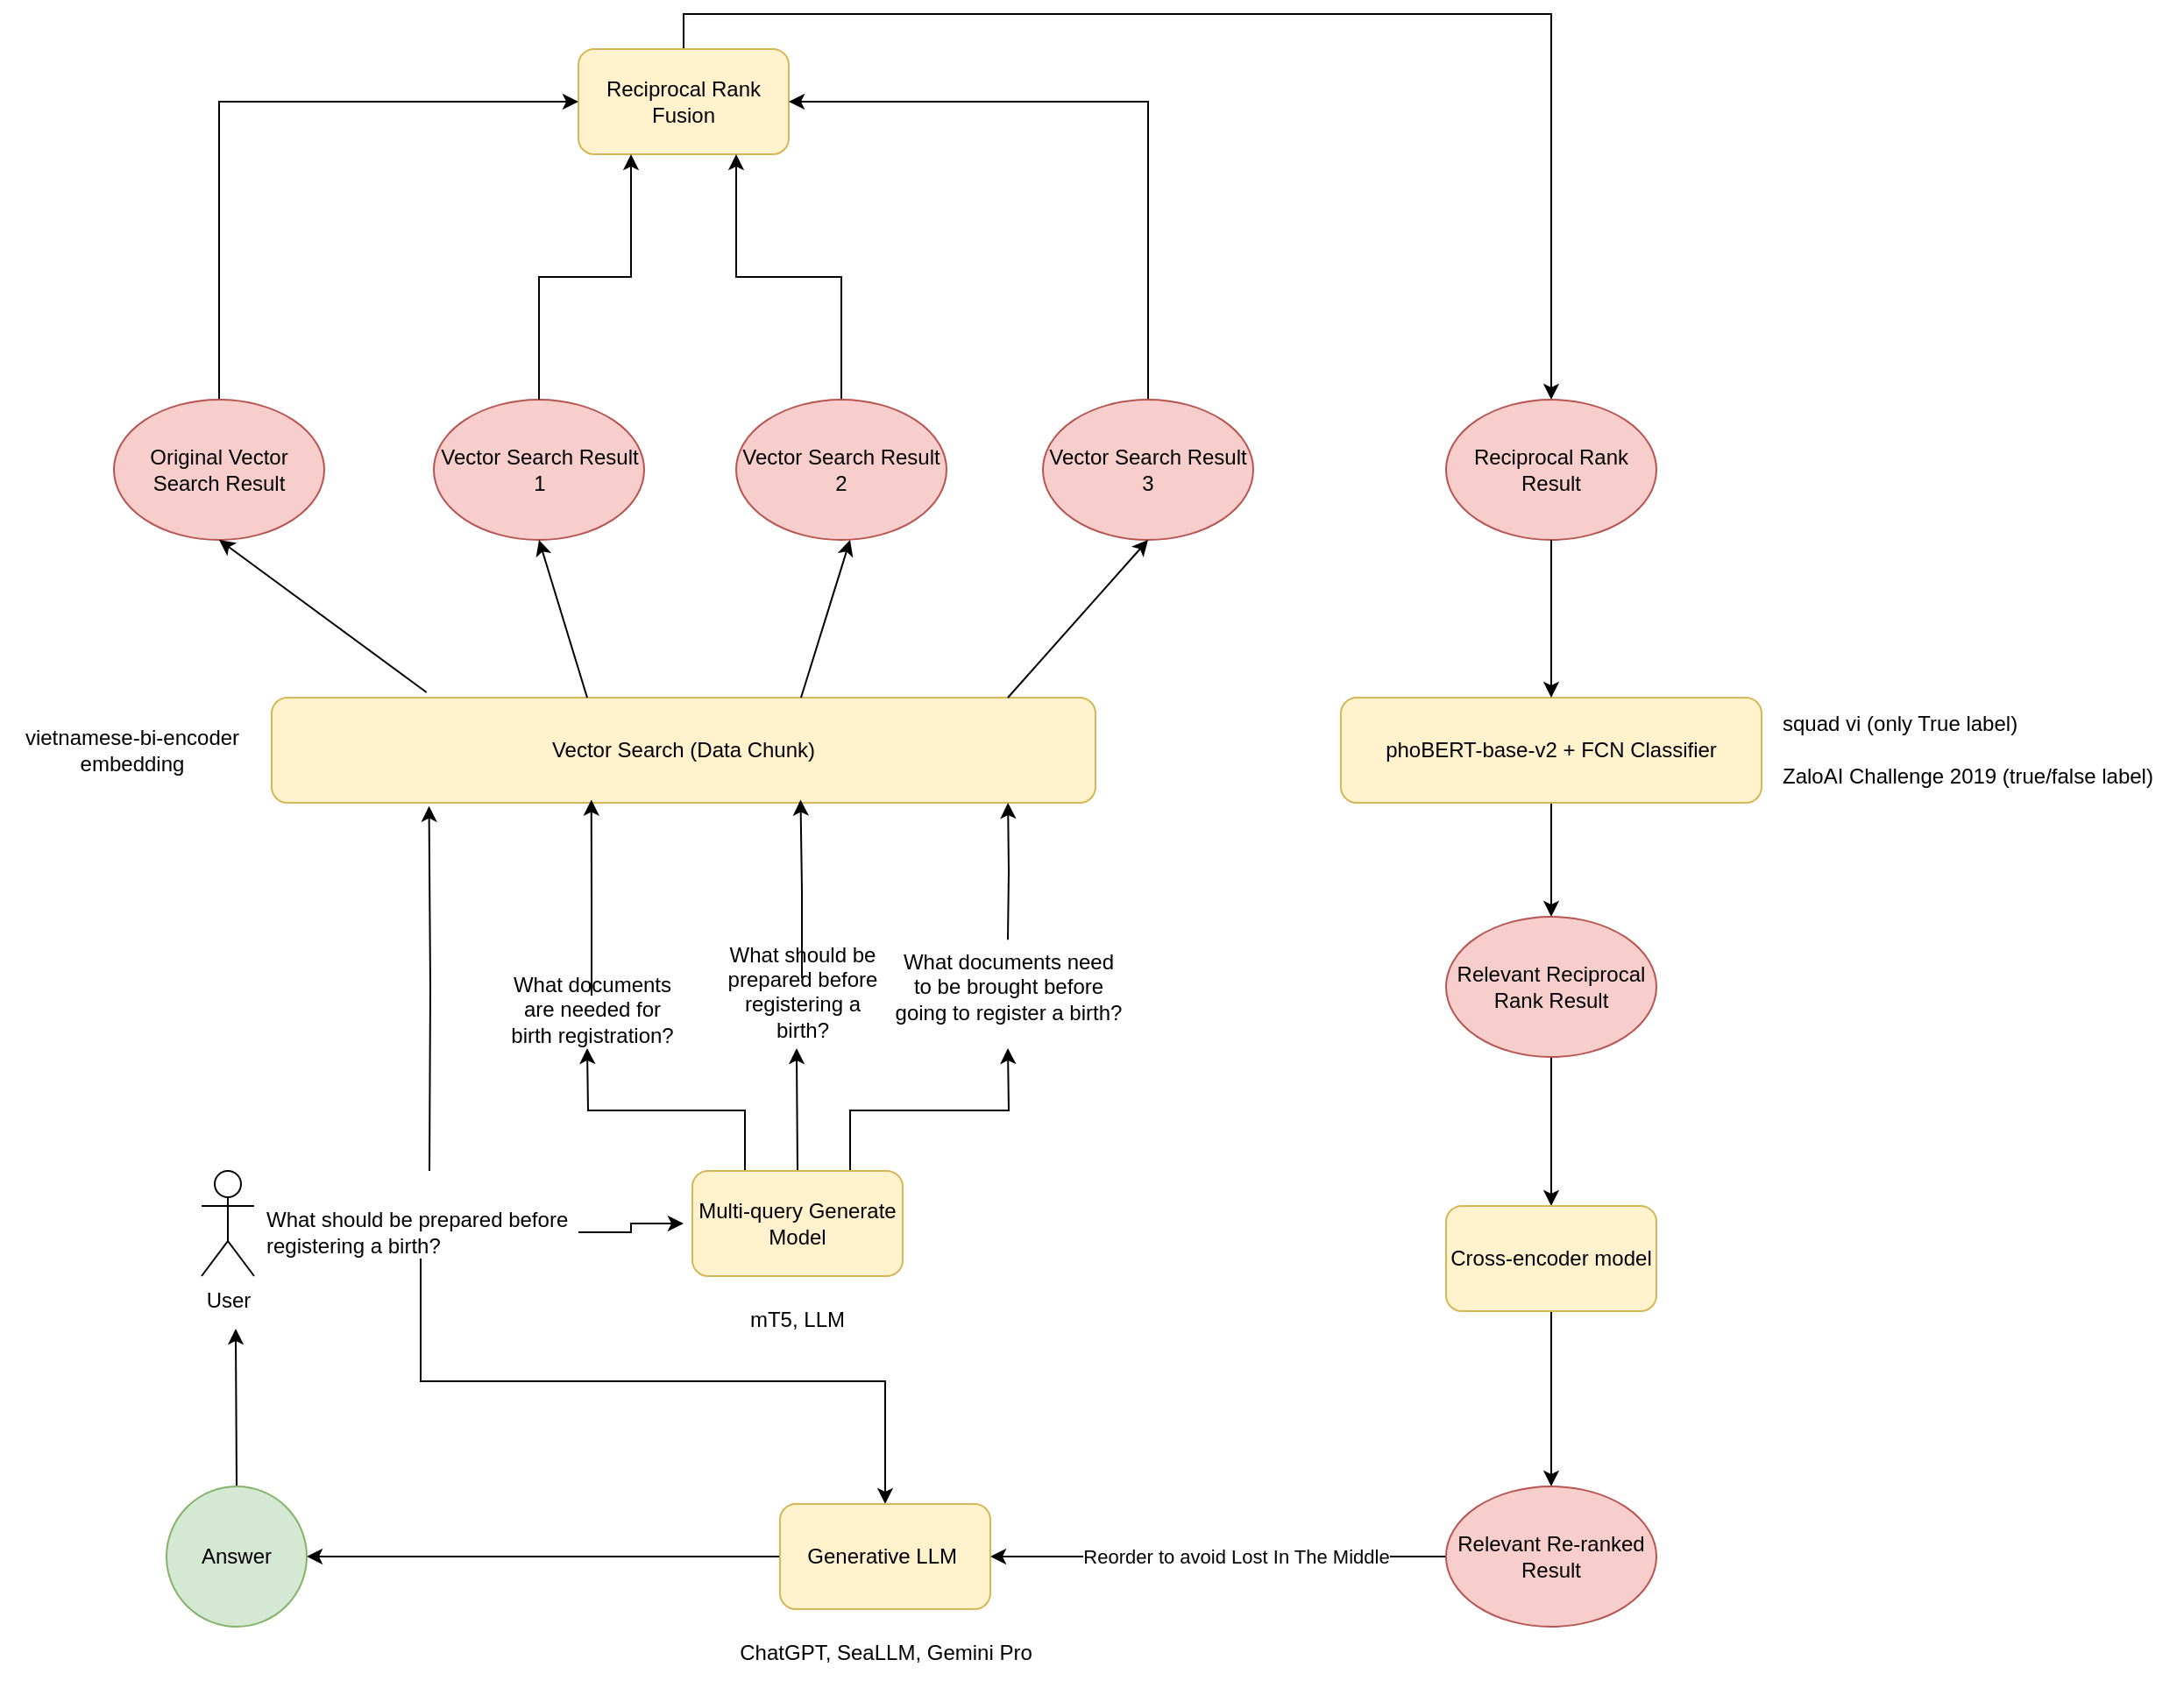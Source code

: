 <mxfile version="22.1.17" type="device">
  <diagram name="Page-1" id="QrG4sLnQrkts0TlJxXnn">
    <mxGraphModel dx="1652" dy="996" grid="1" gridSize="10" guides="1" tooltips="1" connect="1" arrows="1" fold="1" page="0" pageScale="1" pageWidth="1100" pageHeight="850" math="0" shadow="0">
      <root>
        <mxCell id="0" />
        <mxCell id="1" parent="0" />
        <mxCell id="ambx4dIdu_V6Q4sdXxfq-1" value="User" style="shape=umlActor;verticalLabelPosition=bottom;verticalAlign=top;html=1;outlineConnect=0;" parent="1" vertex="1">
          <mxGeometry x="50" y="280" width="30" height="60" as="geometry" />
        </mxCell>
        <mxCell id="ambx4dIdu_V6Q4sdXxfq-18" style="edgeStyle=orthogonalEdgeStyle;rounded=0;orthogonalLoop=1;jettySize=auto;html=1;entryX=0.191;entryY=1.031;entryDx=0;entryDy=0;entryPerimeter=0;" parent="1" target="ambx4dIdu_V6Q4sdXxfq-12" edge="1">
          <mxGeometry relative="1" as="geometry">
            <mxPoint x="180" y="130.0" as="targetPoint" />
            <mxPoint x="180" y="280" as="sourcePoint" />
          </mxGeometry>
        </mxCell>
        <mxCell id="ambx4dIdu_V6Q4sdXxfq-52" style="edgeStyle=orthogonalEdgeStyle;rounded=0;orthogonalLoop=1;jettySize=auto;html=1;exitX=0.5;exitY=1;exitDx=0;exitDy=0;" parent="1" source="ambx4dIdu_V6Q4sdXxfq-2" target="ambx4dIdu_V6Q4sdXxfq-49" edge="1">
          <mxGeometry relative="1" as="geometry" />
        </mxCell>
        <mxCell id="pyiVlX1dmf4kJN0tEEAO-2" style="edgeStyle=orthogonalEdgeStyle;rounded=0;orthogonalLoop=1;jettySize=auto;html=1;exitX=1;exitY=0.5;exitDx=0;exitDy=0;entryX=0;entryY=0.5;entryDx=0;entryDy=0;" edge="1" parent="1" source="ambx4dIdu_V6Q4sdXxfq-2" target="ambx4dIdu_V6Q4sdXxfq-4">
          <mxGeometry relative="1" as="geometry" />
        </mxCell>
        <mxCell id="ambx4dIdu_V6Q4sdXxfq-2" value="What should be prepared before registering a birth?" style="text;html=1;strokeColor=none;fillColor=none;align=left;verticalAlign=middle;whiteSpace=wrap;rounded=0;" parent="1" vertex="1">
          <mxGeometry x="85" y="300" width="180" height="30" as="geometry" />
        </mxCell>
        <mxCell id="ambx4dIdu_V6Q4sdXxfq-5" value="" style="group" parent="1" vertex="1" connectable="0">
          <mxGeometry x="325" y="280" width="130" height="60" as="geometry" />
        </mxCell>
        <mxCell id="ambx4dIdu_V6Q4sdXxfq-33" style="edgeStyle=orthogonalEdgeStyle;rounded=0;orthogonalLoop=1;jettySize=auto;html=1;exitX=0.25;exitY=0;exitDx=0;exitDy=0;" parent="ambx4dIdu_V6Q4sdXxfq-5" source="ambx4dIdu_V6Q4sdXxfq-3" edge="1">
          <mxGeometry relative="1" as="geometry">
            <mxPoint x="-55" y="-70" as="targetPoint" />
          </mxGeometry>
        </mxCell>
        <mxCell id="ambx4dIdu_V6Q4sdXxfq-34" style="edgeStyle=orthogonalEdgeStyle;rounded=0;orthogonalLoop=1;jettySize=auto;html=1;exitX=0.5;exitY=0;exitDx=0;exitDy=0;" parent="ambx4dIdu_V6Q4sdXxfq-5" source="ambx4dIdu_V6Q4sdXxfq-3" edge="1">
          <mxGeometry relative="1" as="geometry">
            <mxPoint x="64.471" y="-70" as="targetPoint" />
          </mxGeometry>
        </mxCell>
        <mxCell id="ambx4dIdu_V6Q4sdXxfq-35" style="edgeStyle=orthogonalEdgeStyle;rounded=0;orthogonalLoop=1;jettySize=auto;html=1;exitX=0.75;exitY=0;exitDx=0;exitDy=0;" parent="ambx4dIdu_V6Q4sdXxfq-5" source="ambx4dIdu_V6Q4sdXxfq-3" edge="1">
          <mxGeometry relative="1" as="geometry">
            <mxPoint x="185" y="-70" as="targetPoint" />
          </mxGeometry>
        </mxCell>
        <mxCell id="ambx4dIdu_V6Q4sdXxfq-3" value="" style="rounded=1;whiteSpace=wrap;html=1;fillColor=#fff2cc;strokeColor=#d6b656;" parent="ambx4dIdu_V6Q4sdXxfq-5" vertex="1">
          <mxGeometry x="5" width="120" height="60" as="geometry" />
        </mxCell>
        <mxCell id="ambx4dIdu_V6Q4sdXxfq-4" value="Multi-query Generate Model" style="text;html=1;strokeColor=none;fillColor=none;align=center;verticalAlign=middle;whiteSpace=wrap;rounded=0;" parent="ambx4dIdu_V6Q4sdXxfq-5" vertex="1">
          <mxGeometry y="15" width="130" height="30" as="geometry" />
        </mxCell>
        <mxCell id="ambx4dIdu_V6Q4sdXxfq-6" value="mT5, LLM" style="text;html=1;strokeColor=none;fillColor=none;align=center;verticalAlign=middle;whiteSpace=wrap;rounded=0;" parent="1" vertex="1">
          <mxGeometry x="360" y="350" width="60" height="30" as="geometry" />
        </mxCell>
        <mxCell id="ambx4dIdu_V6Q4sdXxfq-7" value="&lt;div&gt;What documents are needed for birth registration?&lt;/div&gt;&lt;div&gt;&lt;br&gt;&lt;/div&gt;" style="text;html=1;strokeColor=none;fillColor=none;align=center;verticalAlign=middle;whiteSpace=wrap;rounded=0;" parent="1" vertex="1">
          <mxGeometry x="222.5" y="180" width="100" height="30" as="geometry" />
        </mxCell>
        <mxCell id="ambx4dIdu_V6Q4sdXxfq-8" value="&lt;div&gt;What should be prepared before registering a birth?&lt;/div&gt;&lt;div&gt;&lt;br&gt;&lt;/div&gt;" style="text;html=1;strokeColor=none;fillColor=none;align=center;verticalAlign=middle;whiteSpace=wrap;rounded=0;" parent="1" vertex="1">
          <mxGeometry x="342.5" y="170" width="100" height="30" as="geometry" />
        </mxCell>
        <mxCell id="ambx4dIdu_V6Q4sdXxfq-10" value="What documents need to be brought before going to register a birth?" style="text;html=1;strokeColor=none;fillColor=none;align=center;verticalAlign=middle;whiteSpace=wrap;rounded=0;" parent="1" vertex="1">
          <mxGeometry x="442.5" y="160" width="135" height="30" as="geometry" />
        </mxCell>
        <mxCell id="ambx4dIdu_V6Q4sdXxfq-12" value="Vector Search (Data Chunk)" style="rounded=1;whiteSpace=wrap;html=1;fillColor=#fff2cc;strokeColor=#d6b656;" parent="1" vertex="1">
          <mxGeometry x="90" y="10" width="470" height="60" as="geometry" />
        </mxCell>
        <mxCell id="ambx4dIdu_V6Q4sdXxfq-14" style="edgeStyle=orthogonalEdgeStyle;rounded=0;orthogonalLoop=1;jettySize=auto;html=1;exitX=0.5;exitY=0;exitDx=0;exitDy=0;entryX=0.388;entryY=0.971;entryDx=0;entryDy=0;entryPerimeter=0;" parent="1" source="ambx4dIdu_V6Q4sdXxfq-7" target="ambx4dIdu_V6Q4sdXxfq-12" edge="1">
          <mxGeometry relative="1" as="geometry" />
        </mxCell>
        <mxCell id="ambx4dIdu_V6Q4sdXxfq-15" style="edgeStyle=orthogonalEdgeStyle;rounded=0;orthogonalLoop=1;jettySize=auto;html=1;exitX=0.5;exitY=0;exitDx=0;exitDy=0;entryX=0.642;entryY=0.971;entryDx=0;entryDy=0;entryPerimeter=0;" parent="1" source="ambx4dIdu_V6Q4sdXxfq-8" target="ambx4dIdu_V6Q4sdXxfq-12" edge="1">
          <mxGeometry relative="1" as="geometry" />
        </mxCell>
        <mxCell id="ambx4dIdu_V6Q4sdXxfq-17" style="edgeStyle=orthogonalEdgeStyle;rounded=0;orthogonalLoop=1;jettySize=auto;html=1;entryX=0.881;entryY=1.032;entryDx=0;entryDy=0;entryPerimeter=0;" parent="1" edge="1">
          <mxGeometry relative="1" as="geometry">
            <mxPoint x="510" y="148.08" as="sourcePoint" />
            <mxPoint x="510.07" y="70.0" as="targetPoint" />
          </mxGeometry>
        </mxCell>
        <mxCell id="ambx4dIdu_V6Q4sdXxfq-37" style="edgeStyle=orthogonalEdgeStyle;rounded=0;orthogonalLoop=1;jettySize=auto;html=1;exitX=0.5;exitY=0;exitDx=0;exitDy=0;" parent="1" source="ambx4dIdu_V6Q4sdXxfq-19" target="ambx4dIdu_V6Q4sdXxfq-36" edge="1">
          <mxGeometry relative="1" as="geometry" />
        </mxCell>
        <mxCell id="ambx4dIdu_V6Q4sdXxfq-19" value="Reciprocal Rank Fusion" style="rounded=1;whiteSpace=wrap;html=1;fillColor=#fff2cc;strokeColor=#d6b656;" parent="1" vertex="1">
          <mxGeometry x="265" y="-360" width="120" height="60" as="geometry" />
        </mxCell>
        <mxCell id="ambx4dIdu_V6Q4sdXxfq-24" style="edgeStyle=orthogonalEdgeStyle;rounded=0;orthogonalLoop=1;jettySize=auto;html=1;exitX=0.5;exitY=0;exitDx=0;exitDy=0;entryX=0;entryY=0.5;entryDx=0;entryDy=0;" parent="1" source="ambx4dIdu_V6Q4sdXxfq-20" target="ambx4dIdu_V6Q4sdXxfq-19" edge="1">
          <mxGeometry relative="1" as="geometry" />
        </mxCell>
        <mxCell id="ambx4dIdu_V6Q4sdXxfq-20" value="Original Vector Search Result" style="ellipse;whiteSpace=wrap;html=1;fillColor=#f8cecc;strokeColor=#b85450;" parent="1" vertex="1">
          <mxGeometry y="-160" width="120" height="80" as="geometry" />
        </mxCell>
        <mxCell id="ambx4dIdu_V6Q4sdXxfq-21" value="Vector Search Result 1" style="ellipse;whiteSpace=wrap;html=1;fillColor=#f8cecc;strokeColor=#b85450;" parent="1" vertex="1">
          <mxGeometry x="182.5" y="-160" width="120" height="80" as="geometry" />
        </mxCell>
        <mxCell id="ambx4dIdu_V6Q4sdXxfq-26" style="edgeStyle=orthogonalEdgeStyle;rounded=0;orthogonalLoop=1;jettySize=auto;html=1;exitX=0.5;exitY=0;exitDx=0;exitDy=0;entryX=0.75;entryY=1;entryDx=0;entryDy=0;" parent="1" source="ambx4dIdu_V6Q4sdXxfq-22" target="ambx4dIdu_V6Q4sdXxfq-19" edge="1">
          <mxGeometry relative="1" as="geometry" />
        </mxCell>
        <mxCell id="ambx4dIdu_V6Q4sdXxfq-22" value="Vector Search Result 2" style="ellipse;whiteSpace=wrap;html=1;fillColor=#f8cecc;strokeColor=#b85450;" parent="1" vertex="1">
          <mxGeometry x="355" y="-160" width="120" height="80" as="geometry" />
        </mxCell>
        <mxCell id="ambx4dIdu_V6Q4sdXxfq-27" style="edgeStyle=orthogonalEdgeStyle;rounded=0;orthogonalLoop=1;jettySize=auto;html=1;exitX=0.5;exitY=0;exitDx=0;exitDy=0;entryX=1;entryY=0.5;entryDx=0;entryDy=0;" parent="1" source="ambx4dIdu_V6Q4sdXxfq-23" target="ambx4dIdu_V6Q4sdXxfq-19" edge="1">
          <mxGeometry relative="1" as="geometry" />
        </mxCell>
        <mxCell id="ambx4dIdu_V6Q4sdXxfq-23" value="Vector Search Result 3" style="ellipse;whiteSpace=wrap;html=1;fillColor=#f8cecc;strokeColor=#b85450;" parent="1" vertex="1">
          <mxGeometry x="530" y="-160" width="120" height="80" as="geometry" />
        </mxCell>
        <mxCell id="ambx4dIdu_V6Q4sdXxfq-25" style="edgeStyle=orthogonalEdgeStyle;rounded=0;orthogonalLoop=1;jettySize=auto;html=1;exitX=0.5;exitY=0;exitDx=0;exitDy=0;entryX=0.25;entryY=1;entryDx=0;entryDy=0;" parent="1" source="ambx4dIdu_V6Q4sdXxfq-21" target="ambx4dIdu_V6Q4sdXxfq-19" edge="1">
          <mxGeometry relative="1" as="geometry" />
        </mxCell>
        <mxCell id="ambx4dIdu_V6Q4sdXxfq-28" value="" style="endArrow=classic;html=1;rounded=0;entryX=0.5;entryY=1;entryDx=0;entryDy=0;exitX=0.188;exitY=-0.05;exitDx=0;exitDy=0;exitPerimeter=0;" parent="1" source="ambx4dIdu_V6Q4sdXxfq-12" target="ambx4dIdu_V6Q4sdXxfq-20" edge="1">
          <mxGeometry width="50" height="50" relative="1" as="geometry">
            <mxPoint x="150" y="10" as="sourcePoint" />
            <mxPoint x="200" y="-40" as="targetPoint" />
          </mxGeometry>
        </mxCell>
        <mxCell id="ambx4dIdu_V6Q4sdXxfq-29" value="" style="endArrow=classic;html=1;rounded=0;entryX=0.5;entryY=1;entryDx=0;entryDy=0;" parent="1" target="ambx4dIdu_V6Q4sdXxfq-21" edge="1">
          <mxGeometry width="50" height="50" relative="1" as="geometry">
            <mxPoint x="270" y="10" as="sourcePoint" />
            <mxPoint x="320" y="-40" as="targetPoint" />
          </mxGeometry>
        </mxCell>
        <mxCell id="ambx4dIdu_V6Q4sdXxfq-30" value="" style="endArrow=classic;html=1;rounded=0;entryX=0.5;entryY=1;entryDx=0;entryDy=0;" parent="1" edge="1">
          <mxGeometry width="50" height="50" relative="1" as="geometry">
            <mxPoint x="392" y="10" as="sourcePoint" />
            <mxPoint x="420" y="-80" as="targetPoint" />
          </mxGeometry>
        </mxCell>
        <mxCell id="ambx4dIdu_V6Q4sdXxfq-31" value="" style="endArrow=classic;html=1;rounded=0;entryX=0.5;entryY=1;entryDx=0;entryDy=0;" parent="1" target="ambx4dIdu_V6Q4sdXxfq-23" edge="1">
          <mxGeometry width="50" height="50" relative="1" as="geometry">
            <mxPoint x="510" y="10" as="sourcePoint" />
            <mxPoint x="538" y="-80" as="targetPoint" />
          </mxGeometry>
        </mxCell>
        <mxCell id="ambx4dIdu_V6Q4sdXxfq-36" value="Reciprocal Rank Result" style="ellipse;whiteSpace=wrap;html=1;fillColor=#f8cecc;strokeColor=#b85450;" parent="1" vertex="1">
          <mxGeometry x="760" y="-160" width="120" height="80" as="geometry" />
        </mxCell>
        <mxCell id="ambx4dIdu_V6Q4sdXxfq-44" style="edgeStyle=orthogonalEdgeStyle;rounded=0;orthogonalLoop=1;jettySize=auto;html=1;exitX=0.5;exitY=1;exitDx=0;exitDy=0;entryX=0.5;entryY=0;entryDx=0;entryDy=0;" parent="1" source="ambx4dIdu_V6Q4sdXxfq-38" target="ambx4dIdu_V6Q4sdXxfq-42" edge="1">
          <mxGeometry relative="1" as="geometry" />
        </mxCell>
        <mxCell id="ambx4dIdu_V6Q4sdXxfq-38" value="phoBERT-base-v2 + FCN Classifier" style="rounded=1;whiteSpace=wrap;html=1;fillColor=#fff2cc;strokeColor=#d6b656;" parent="1" vertex="1">
          <mxGeometry x="700" y="10" width="240" height="60" as="geometry" />
        </mxCell>
        <mxCell id="ambx4dIdu_V6Q4sdXxfq-39" style="edgeStyle=orthogonalEdgeStyle;rounded=0;orthogonalLoop=1;jettySize=auto;html=1;exitX=0.5;exitY=1;exitDx=0;exitDy=0;entryX=0.5;entryY=0;entryDx=0;entryDy=0;" parent="1" source="ambx4dIdu_V6Q4sdXxfq-36" target="ambx4dIdu_V6Q4sdXxfq-38" edge="1">
          <mxGeometry relative="1" as="geometry" />
        </mxCell>
        <mxCell id="ambx4dIdu_V6Q4sdXxfq-40" value="squad vi (only True label)" style="text;html=1;align=left;verticalAlign=middle;resizable=0;points=[];autosize=1;strokeColor=none;fillColor=none;" parent="1" vertex="1">
          <mxGeometry x="950" y="10" width="160" height="30" as="geometry" />
        </mxCell>
        <mxCell id="ambx4dIdu_V6Q4sdXxfq-41" value="ZaloAI Challenge 2019 (true/false label)" style="text;html=1;align=left;verticalAlign=middle;resizable=0;points=[];autosize=1;strokeColor=none;fillColor=none;" parent="1" vertex="1">
          <mxGeometry x="950" y="40" width="230" height="30" as="geometry" />
        </mxCell>
        <mxCell id="ambx4dIdu_V6Q4sdXxfq-46" style="edgeStyle=orthogonalEdgeStyle;rounded=0;orthogonalLoop=1;jettySize=auto;html=1;exitX=0.5;exitY=1;exitDx=0;exitDy=0;entryX=0.5;entryY=0;entryDx=0;entryDy=0;" parent="1" source="ambx4dIdu_V6Q4sdXxfq-42" target="ambx4dIdu_V6Q4sdXxfq-45" edge="1">
          <mxGeometry relative="1" as="geometry" />
        </mxCell>
        <mxCell id="ambx4dIdu_V6Q4sdXxfq-42" value="Relevant Reciprocal Rank Result" style="ellipse;whiteSpace=wrap;html=1;fillColor=#f8cecc;strokeColor=#b85450;" parent="1" vertex="1">
          <mxGeometry x="760" y="135" width="120" height="80" as="geometry" />
        </mxCell>
        <mxCell id="ambx4dIdu_V6Q4sdXxfq-48" style="edgeStyle=orthogonalEdgeStyle;rounded=0;orthogonalLoop=1;jettySize=auto;html=1;exitX=0.5;exitY=1;exitDx=0;exitDy=0;entryX=0.5;entryY=0;entryDx=0;entryDy=0;" parent="1" source="ambx4dIdu_V6Q4sdXxfq-45" target="ambx4dIdu_V6Q4sdXxfq-47" edge="1">
          <mxGeometry relative="1" as="geometry" />
        </mxCell>
        <mxCell id="ambx4dIdu_V6Q4sdXxfq-45" value="Cross-encoder model" style="rounded=1;whiteSpace=wrap;html=1;fillColor=#fff2cc;strokeColor=#d6b656;" parent="1" vertex="1">
          <mxGeometry x="760" y="300" width="120" height="60" as="geometry" />
        </mxCell>
        <mxCell id="ambx4dIdu_V6Q4sdXxfq-50" style="edgeStyle=orthogonalEdgeStyle;rounded=0;orthogonalLoop=1;jettySize=auto;html=1;exitX=0;exitY=0.5;exitDx=0;exitDy=0;entryX=1;entryY=0.5;entryDx=0;entryDy=0;" parent="1" source="ambx4dIdu_V6Q4sdXxfq-47" target="ambx4dIdu_V6Q4sdXxfq-49" edge="1">
          <mxGeometry relative="1" as="geometry" />
        </mxCell>
        <mxCell id="ambx4dIdu_V6Q4sdXxfq-51" value="Reorder to avoid Lost In The Middle" style="edgeLabel;html=1;align=center;verticalAlign=middle;resizable=0;points=[];" parent="ambx4dIdu_V6Q4sdXxfq-50" vertex="1" connectable="0">
          <mxGeometry x="-0.072" relative="1" as="geometry">
            <mxPoint as="offset" />
          </mxGeometry>
        </mxCell>
        <mxCell id="ambx4dIdu_V6Q4sdXxfq-47" value="Relevant Re-ranked Result" style="ellipse;whiteSpace=wrap;html=1;fillColor=#f8cecc;strokeColor=#b85450;" parent="1" vertex="1">
          <mxGeometry x="760" y="460" width="120" height="80" as="geometry" />
        </mxCell>
        <mxCell id="ambx4dIdu_V6Q4sdXxfq-55" style="edgeStyle=orthogonalEdgeStyle;rounded=0;orthogonalLoop=1;jettySize=auto;html=1;exitX=0;exitY=0.5;exitDx=0;exitDy=0;entryX=1;entryY=0.5;entryDx=0;entryDy=0;" parent="1" source="ambx4dIdu_V6Q4sdXxfq-49" target="ambx4dIdu_V6Q4sdXxfq-54" edge="1">
          <mxGeometry relative="1" as="geometry" />
        </mxCell>
        <mxCell id="ambx4dIdu_V6Q4sdXxfq-49" value="Generative LLM&amp;nbsp;" style="rounded=1;whiteSpace=wrap;html=1;fillColor=#fff2cc;strokeColor=#d6b656;" parent="1" vertex="1">
          <mxGeometry x="380" y="470" width="120" height="60" as="geometry" />
        </mxCell>
        <mxCell id="ambx4dIdu_V6Q4sdXxfq-56" style="edgeStyle=orthogonalEdgeStyle;rounded=0;orthogonalLoop=1;jettySize=auto;html=1;exitX=0.5;exitY=0;exitDx=0;exitDy=0;" parent="1" source="ambx4dIdu_V6Q4sdXxfq-54" edge="1">
          <mxGeometry relative="1" as="geometry">
            <mxPoint x="69.471" y="370" as="targetPoint" />
          </mxGeometry>
        </mxCell>
        <mxCell id="ambx4dIdu_V6Q4sdXxfq-54" value="Answer" style="ellipse;whiteSpace=wrap;html=1;aspect=fixed;fillColor=#d5e8d4;strokeColor=#82b366;" parent="1" vertex="1">
          <mxGeometry x="30" y="460" width="80" height="80" as="geometry" />
        </mxCell>
        <mxCell id="ambx4dIdu_V6Q4sdXxfq-57" value="ChatGPT, SeaLLM, Gemini Pro" style="text;html=1;align=center;verticalAlign=middle;resizable=0;points=[];autosize=1;strokeColor=none;fillColor=none;" parent="1" vertex="1">
          <mxGeometry x="345" y="540" width="190" height="30" as="geometry" />
        </mxCell>
        <mxCell id="pyiVlX1dmf4kJN0tEEAO-1" value="vietnamese-bi-encoder&lt;br&gt;embedding" style="text;html=1;align=center;verticalAlign=middle;resizable=0;points=[];autosize=1;strokeColor=none;fillColor=none;" vertex="1" parent="1">
          <mxGeometry x="-65" y="20" width="150" height="40" as="geometry" />
        </mxCell>
      </root>
    </mxGraphModel>
  </diagram>
</mxfile>

